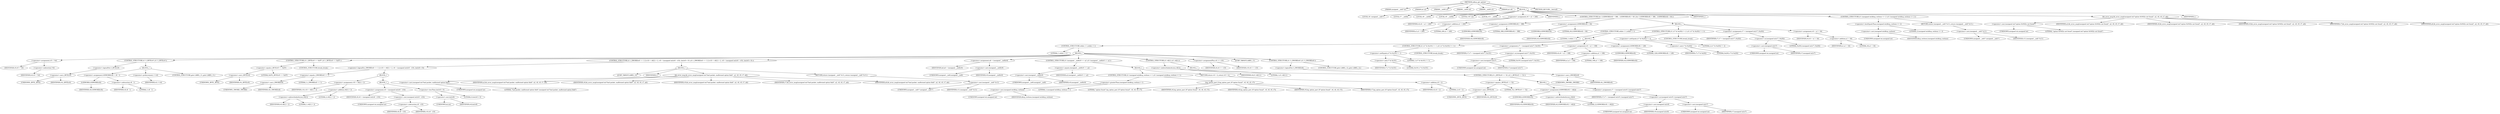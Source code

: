 digraph udhcp_get_option {  
"1000107" [label = "(METHOD,udhcp_get_option)" ]
"1000108" [label = "(PARAM,unsigned __int8 *a1)" ]
"1000109" [label = "(PARAM,int a2)" ]
"1000110" [label = "(PARAM,__int64 a3)" ]
"1000111" [label = "(PARAM,__int64 a4)" ]
"1000112" [label = "(PARAM,__int64 a5)" ]
"1000113" [label = "(PARAM,int a6)" ]
"1000114" [label = "(BLOCK,,)" ]
"1000115" [label = "(LOCAL,v6: unsigned __int8 *)" ]
"1000116" [label = "(LOCAL,v7: __int64)" ]
"1000117" [label = "(LOCAL,v8: __int64)" ]
"1000118" [label = "(LOCAL,v9: __int64)" ]
"1000119" [label = "(LOCAL,v10: int)" ]
"1000120" [label = "(LOCAL,v11: __int64)" ]
"1000121" [label = "(<operator>.assignment,v6 = a1 + 240)" ]
"1000122" [label = "(IDENTIFIER,v6,v6 = a1 + 240)" ]
"1000123" [label = "(<operator>.addition,a1 + 240)" ]
"1000124" [label = "(IDENTIFIER,a1,a1 + 240)" ]
"1000125" [label = "(LITERAL,240,a1 + 240)" ]
"1000126" [label = "(IDENTIFIER,L,)" ]
"1000127" [label = "(CONTROL_STRUCTURE,for ( LODWORD(v8) = 388; ; LODWORD(v8) = 64 ),for ( LODWORD(v8) = 388; ; LODWORD(v8) = 64 ))" ]
"1000128" [label = "(<operator>.assignment,LODWORD(v8) = 388)" ]
"1000129" [label = "(LODWORD,LODWORD(v8))" ]
"1000130" [label = "(IDENTIFIER,v8,LODWORD(v8))" ]
"1000131" [label = "(LITERAL,388,LODWORD(v8) = 388)" ]
"1000132" [label = "(<operator>.assignment,LODWORD(v8) = 64)" ]
"1000133" [label = "(LODWORD,LODWORD(v8))" ]
"1000134" [label = "(IDENTIFIER,v8,LODWORD(v8))" ]
"1000135" [label = "(LITERAL,64,LODWORD(v8) = 64)" ]
"1000136" [label = "(BLOCK,,)" ]
"1000137" [label = "(CONTROL_STRUCTURE,while ( 1 ),while ( 1 ))" ]
"1000138" [label = "(LITERAL,1,while ( 1 ))" ]
"1000139" [label = "(BLOCK,,)" ]
"1000140" [label = "(CONTROL_STRUCTURE,while ( 1 ),while ( 1 ))" ]
"1000141" [label = "(LITERAL,1,while ( 1 ))" ]
"1000142" [label = "(BLOCK,,)" ]
"1000143" [label = "(<operator>.assignment,v9 = *v6)" ]
"1000144" [label = "(IDENTIFIER,v9,v9 = *v6)" ]
"1000145" [label = "(<operator>.indirection,*v6)" ]
"1000146" [label = "(IDENTIFIER,v6,v9 = *v6)" ]
"1000147" [label = "(CONTROL_STRUCTURE,if ( !(_BYTE)v9 ),if ( !(_BYTE)v9 ))" ]
"1000148" [label = "(<operator>.logicalNot,!(_BYTE)v9)" ]
"1000149" [label = "(<operator>.cast,(_BYTE)v9)" ]
"1000150" [label = "(UNKNOWN,_BYTE,_BYTE)" ]
"1000151" [label = "(IDENTIFIER,v9,(_BYTE)v9)" ]
"1000152" [label = "(BLOCK,,)" ]
"1000153" [label = "(<operator>.assignment,LODWORD(v8) = v8 - 1)" ]
"1000154" [label = "(LODWORD,LODWORD(v8))" ]
"1000155" [label = "(IDENTIFIER,v8,LODWORD(v8))" ]
"1000156" [label = "(<operator>.subtraction,v8 - 1)" ]
"1000157" [label = "(IDENTIFIER,v8,v8 - 1)" ]
"1000158" [label = "(LITERAL,1,v8 - 1)" ]
"1000159" [label = "(<operator>.preIncrement,++v6)" ]
"1000160" [label = "(IDENTIFIER,v6,++v6)" ]
"1000161" [label = "(CONTROL_STRUCTURE,goto LABEL_11;,goto LABEL_11;)" ]
"1000162" [label = "(CONTROL_STRUCTURE,if ( (_BYTE)v9 == 0xFF ),if ( (_BYTE)v9 == 0xFF ))" ]
"1000163" [label = "(<operator>.equals,(_BYTE)v9 == 0xFF)" ]
"1000164" [label = "(<operator>.cast,(_BYTE)v9)" ]
"1000165" [label = "(UNKNOWN,_BYTE,_BYTE)" ]
"1000166" [label = "(IDENTIFIER,v9,(_BYTE)v9)" ]
"1000167" [label = "(LITERAL,0xFF,(_BYTE)v9 == 0xFF)" ]
"1000168" [label = "(CONTROL_STRUCTURE,break;,break;)" ]
"1000169" [label = "(CONTROL_STRUCTURE,if ( (_DWORD)v8 == 1 || (v10 = v6[1] + 2, v8 = (unsigned int)(v8 - v10), (int)v8 < 0) ),if ( (_DWORD)v8 == 1 || (v10 = v6[1] + 2, v8 = (unsigned int)(v8 - v10), (int)v8 < 0) ))" ]
"1000170" [label = "(<operator>.logicalOr,(_DWORD)v8 == 1 || (v10 = v6[1] + 2, v8 = (unsigned int)(v8 - v10), (int)v8 < 0))" ]
"1000171" [label = "(<operator>.equals,(_DWORD)v8 == 1)" ]
"1000172" [label = "(<operator>.cast,(_DWORD)v8)" ]
"1000173" [label = "(UNKNOWN,_DWORD,_DWORD)" ]
"1000174" [label = "(IDENTIFIER,v8,(_DWORD)v8)" ]
"1000175" [label = "(LITERAL,1,(_DWORD)v8 == 1)" ]
"1000176" [label = "(BLOCK,,)" ]
"1000177" [label = "(<operator>.assignment,v10 = v6[1] + 2)" ]
"1000178" [label = "(IDENTIFIER,v10,v10 = v6[1] + 2)" ]
"1000179" [label = "(<operator>.addition,v6[1] + 2)" ]
"1000180" [label = "(<operator>.indirectIndexAccess,v6[1])" ]
"1000181" [label = "(IDENTIFIER,v6,v6[1] + 2)" ]
"1000182" [label = "(LITERAL,1,v6[1] + 2)" ]
"1000183" [label = "(LITERAL,2,v6[1] + 2)" ]
"1000184" [label = "(BLOCK,,)" ]
"1000185" [label = "(<operator>.assignment,v8 = (unsigned int)(v8 - v10))" ]
"1000186" [label = "(IDENTIFIER,v8,v8 = (unsigned int)(v8 - v10))" ]
"1000187" [label = "(<operator>.cast,(unsigned int)(v8 - v10))" ]
"1000188" [label = "(UNKNOWN,unsigned int,unsigned int)" ]
"1000189" [label = "(<operator>.subtraction,v8 - v10)" ]
"1000190" [label = "(IDENTIFIER,v8,v8 - v10)" ]
"1000191" [label = "(IDENTIFIER,v10,v8 - v10)" ]
"1000192" [label = "(<operator>.lessThan,(int)v8 < 0)" ]
"1000193" [label = "(<operator>.cast,(int)v8)" ]
"1000194" [label = "(UNKNOWN,int,int)" ]
"1000195" [label = "(IDENTIFIER,v8,(int)v8)" ]
"1000196" [label = "(LITERAL,0,(int)v8 < 0)" ]
"1000197" [label = "(BLOCK,,)" ]
"1000198" [label = "(JUMP_TARGET,LABEL_12)" ]
"1000199" [label = "(IDENTIFIER,L,)" ]
"1000200" [label = "(bb_error_msg,bb_error_msg((unsigned int)\"bad packet, malformed option field\", a2, v8, v9, v7, a6))" ]
"1000201" [label = "(<operator>.cast,(unsigned int)\"bad packet, malformed option field\")" ]
"1000202" [label = "(UNKNOWN,unsigned int,unsigned int)" ]
"1000203" [label = "(LITERAL,\"bad packet, malformed option field\",(unsigned int)\"bad packet, malformed option field\")" ]
"1000204" [label = "(IDENTIFIER,a2,bb_error_msg((unsigned int)\"bad packet, malformed option field\", a2, v8, v9, v7, a6))" ]
"1000205" [label = "(IDENTIFIER,v8,bb_error_msg((unsigned int)\"bad packet, malformed option field\", a2, v8, v9, v7, a6))" ]
"1000206" [label = "(IDENTIFIER,v9,bb_error_msg((unsigned int)\"bad packet, malformed option field\", a2, v8, v9, v7, a6))" ]
"1000207" [label = "(IDENTIFIER,v7,bb_error_msg((unsigned int)\"bad packet, malformed option field\", a2, v8, v9, v7, a6))" ]
"1000208" [label = "(IDENTIFIER,a6,bb_error_msg((unsigned int)\"bad packet, malformed option field\", a2, v8, v9, v7, a6))" ]
"1000209" [label = "(RETURN,return (unsigned __int8 *)v11;,return (unsigned __int8 *)v11;)" ]
"1000210" [label = "(<operator>.cast,(unsigned __int8 *)v11)" ]
"1000211" [label = "(UNKNOWN,unsigned __int8 *,unsigned __int8 *)" ]
"1000212" [label = "(IDENTIFIER,v11,(unsigned __int8 *)v11)" ]
"1000213" [label = "(<operator>.assignment,a6 = (unsigned __int8)v9)" ]
"1000214" [label = "(IDENTIFIER,a6,a6 = (unsigned __int8)v9)" ]
"1000215" [label = "(<operator>.cast,(unsigned __int8)v9)" ]
"1000216" [label = "(UNKNOWN,unsigned __int8,unsigned __int8)" ]
"1000217" [label = "(IDENTIFIER,v9,(unsigned __int8)v9)" ]
"1000218" [label = "(CONTROL_STRUCTURE,if ( (unsigned __int8)v9 == a2 ),if ( (unsigned __int8)v9 == a2 ))" ]
"1000219" [label = "(<operator>.equals,(unsigned __int8)v9 == a2)" ]
"1000220" [label = "(<operator>.cast,(unsigned __int8)v9)" ]
"1000221" [label = "(UNKNOWN,unsigned __int8,unsigned __int8)" ]
"1000222" [label = "(IDENTIFIER,v9,(unsigned __int8)v9)" ]
"1000223" [label = "(IDENTIFIER,a2,(unsigned __int8)v9 == a2)" ]
"1000224" [label = "(BLOCK,,)" ]
"1000225" [label = "(CONTROL_STRUCTURE,if ( (unsigned int)dhcp_verbose > 1 ),if ( (unsigned int)dhcp_verbose > 1 ))" ]
"1000226" [label = "(<operator>.greaterThan,(unsigned int)dhcp_verbose > 1)" ]
"1000227" [label = "(<operator>.cast,(unsigned int)dhcp_verbose)" ]
"1000228" [label = "(UNKNOWN,unsigned int,unsigned int)" ]
"1000229" [label = "(IDENTIFIER,dhcp_verbose,(unsigned int)dhcp_verbose)" ]
"1000230" [label = "(LITERAL,1,(unsigned int)dhcp_verbose > 1)" ]
"1000231" [label = "(log_option_part_0,log_option_part_0(\"option found\", v6, v8, v9, v7))" ]
"1000232" [label = "(LITERAL,\"option found\",log_option_part_0(\"option found\", v6, v8, v9, v7))" ]
"1000233" [label = "(IDENTIFIER,v6,log_option_part_0(\"option found\", v6, v8, v9, v7))" ]
"1000234" [label = "(IDENTIFIER,v8,log_option_part_0(\"option found\", v6, v8, v9, v7))" ]
"1000235" [label = "(IDENTIFIER,v9,log_option_part_0(\"option found\", v6, v8, v9, v7))" ]
"1000236" [label = "(IDENTIFIER,v7,log_option_part_0(\"option found\", v6, v8, v9, v7))" ]
"1000237" [label = "(RETURN,return v6 + 2;,return v6 + 2;)" ]
"1000238" [label = "(<operator>.addition,v6 + 2)" ]
"1000239" [label = "(IDENTIFIER,v6,v6 + 2)" ]
"1000240" [label = "(LITERAL,2,v6 + 2)" ]
"1000241" [label = "(CONTROL_STRUCTURE,if ( v6[1] ),if ( v6[1] ))" ]
"1000242" [label = "(<operator>.indirectIndexAccess,v6[1])" ]
"1000243" [label = "(IDENTIFIER,v6,if ( v6[1] ))" ]
"1000244" [label = "(LITERAL,1,if ( v6[1] ))" ]
"1000245" [label = "(BLOCK,,)" ]
"1000246" [label = "(CONTROL_STRUCTURE,if ( (_BYTE)v9 == 52 ),if ( (_BYTE)v9 == 52 ))" ]
"1000247" [label = "(<operator>.equals,(_BYTE)v9 == 52)" ]
"1000248" [label = "(<operator>.cast,(_BYTE)v9)" ]
"1000249" [label = "(UNKNOWN,_BYTE,_BYTE)" ]
"1000250" [label = "(IDENTIFIER,v9,(_BYTE)v9)" ]
"1000251" [label = "(LITERAL,52,(_BYTE)v9 == 52)" ]
"1000252" [label = "(BLOCK,,)" ]
"1000253" [label = "(<operator>.assignment,LODWORD(v9) = v6[2])" ]
"1000254" [label = "(LODWORD,LODWORD(v9))" ]
"1000255" [label = "(IDENTIFIER,v9,LODWORD(v9))" ]
"1000256" [label = "(<operator>.indirectIndexAccess,v6[2])" ]
"1000257" [label = "(IDENTIFIER,v6,LODWORD(v9) = v6[2])" ]
"1000258" [label = "(LITERAL,2,LODWORD(v9) = v6[2])" ]
"1000259" [label = "(<operator>.assignment,v7 = (unsigned int)v9 | (unsigned int)v7)" ]
"1000260" [label = "(IDENTIFIER,v7,v7 = (unsigned int)v9 | (unsigned int)v7)" ]
"1000261" [label = "(<operator>.or,(unsigned int)v9 | (unsigned int)v7)" ]
"1000262" [label = "(<operator>.cast,(unsigned int)v9)" ]
"1000263" [label = "(UNKNOWN,unsigned int,unsigned int)" ]
"1000264" [label = "(IDENTIFIER,v9,(unsigned int)v9)" ]
"1000265" [label = "(<operator>.cast,(unsigned int)v7)" ]
"1000266" [label = "(UNKNOWN,unsigned int,unsigned int)" ]
"1000267" [label = "(IDENTIFIER,v7,(unsigned int)v7)" ]
"1000268" [label = "(<operator>.assignmentPlus,v6 += v10)" ]
"1000269" [label = "(IDENTIFIER,v6,v6 += v10)" ]
"1000270" [label = "(IDENTIFIER,v10,v6 += v10)" ]
"1000271" [label = "(JUMP_TARGET,LABEL_11)" ]
"1000272" [label = "(CONTROL_STRUCTURE,if ( !(_DWORD)v8 ),if ( !(_DWORD)v8 ))" ]
"1000273" [label = "(<operator>.logicalNot,!(_DWORD)v8)" ]
"1000274" [label = "(<operator>.cast,(_DWORD)v8)" ]
"1000275" [label = "(UNKNOWN,_DWORD,_DWORD)" ]
"1000276" [label = "(IDENTIFIER,v8,(_DWORD)v8)" ]
"1000277" [label = "(CONTROL_STRUCTURE,goto LABEL_12;,goto LABEL_12;)" ]
"1000278" [label = "(CONTROL_STRUCTURE,if ( (v7 & 0x101) != 1 ),if ( (v7 & 0x101) != 1 ))" ]
"1000279" [label = "(<operator>.notEquals,(v7 & 0x101) != 1)" ]
"1000280" [label = "(<operator>.and,v7 & 0x101)" ]
"1000281" [label = "(IDENTIFIER,v7,v7 & 0x101)" ]
"1000282" [label = "(LITERAL,0x101,v7 & 0x101)" ]
"1000283" [label = "(LITERAL,1,(v7 & 0x101) != 1)" ]
"1000284" [label = "(CONTROL_STRUCTURE,break;,break;)" ]
"1000285" [label = "(<operator>.assignment,v7 = (unsigned int)v7 | 0x101)" ]
"1000286" [label = "(IDENTIFIER,v7,v7 = (unsigned int)v7 | 0x101)" ]
"1000287" [label = "(<operator>.or,(unsigned int)v7 | 0x101)" ]
"1000288" [label = "(<operator>.cast,(unsigned int)v7)" ]
"1000289" [label = "(UNKNOWN,unsigned int,unsigned int)" ]
"1000290" [label = "(IDENTIFIER,v7,(unsigned int)v7)" ]
"1000291" [label = "(LITERAL,0x101,(unsigned int)v7 | 0x101)" ]
"1000292" [label = "(<operator>.assignment,v6 = a1 + 108)" ]
"1000293" [label = "(IDENTIFIER,v6,v6 = a1 + 108)" ]
"1000294" [label = "(<operator>.addition,a1 + 108)" ]
"1000295" [label = "(IDENTIFIER,a1,a1 + 108)" ]
"1000296" [label = "(LITERAL,108,a1 + 108)" ]
"1000297" [label = "(<operator>.assignment,LODWORD(v8) = 128)" ]
"1000298" [label = "(LODWORD,LODWORD(v8))" ]
"1000299" [label = "(IDENTIFIER,v8,LODWORD(v8))" ]
"1000300" [label = "(LITERAL,128,LODWORD(v8) = 128)" ]
"1000301" [label = "(CONTROL_STRUCTURE,if ( (v7 & 0x202) != 2 ),if ( (v7 & 0x202) != 2 ))" ]
"1000302" [label = "(<operator>.notEquals,(v7 & 0x202) != 2)" ]
"1000303" [label = "(<operator>.and,v7 & 0x202)" ]
"1000304" [label = "(IDENTIFIER,v7,v7 & 0x202)" ]
"1000305" [label = "(LITERAL,0x202,v7 & 0x202)" ]
"1000306" [label = "(LITERAL,2,(v7 & 0x202) != 2)" ]
"1000307" [label = "(CONTROL_STRUCTURE,break;,break;)" ]
"1000308" [label = "(<operator>.assignment,v7 = (unsigned int)v7 | 0x202)" ]
"1000309" [label = "(IDENTIFIER,v7,v7 = (unsigned int)v7 | 0x202)" ]
"1000310" [label = "(<operator>.or,(unsigned int)v7 | 0x202)" ]
"1000311" [label = "(<operator>.cast,(unsigned int)v7)" ]
"1000312" [label = "(UNKNOWN,unsigned int,unsigned int)" ]
"1000313" [label = "(IDENTIFIER,v7,(unsigned int)v7)" ]
"1000314" [label = "(LITERAL,0x202,(unsigned int)v7 | 0x202)" ]
"1000315" [label = "(<operator>.assignment,v6 = a1 + 44)" ]
"1000316" [label = "(IDENTIFIER,v6,v6 = a1 + 44)" ]
"1000317" [label = "(<operator>.addition,a1 + 44)" ]
"1000318" [label = "(IDENTIFIER,a1,a1 + 44)" ]
"1000319" [label = "(LITERAL,44,a1 + 44)" ]
"1000320" [label = "(IDENTIFIER,L,)" ]
"1000321" [label = "(CONTROL_STRUCTURE,if ( (unsigned int)dhcp_verbose <= 2 ),if ( (unsigned int)dhcp_verbose <= 2 ))" ]
"1000322" [label = "(<operator>.lessEqualsThan,(unsigned int)dhcp_verbose <= 2)" ]
"1000323" [label = "(<operator>.cast,(unsigned int)dhcp_verbose)" ]
"1000324" [label = "(UNKNOWN,unsigned int,unsigned int)" ]
"1000325" [label = "(IDENTIFIER,dhcp_verbose,(unsigned int)dhcp_verbose)" ]
"1000326" [label = "(LITERAL,2,(unsigned int)dhcp_verbose <= 2)" ]
"1000327" [label = "(RETURN,return (unsigned __int8 *)v11;,return (unsigned __int8 *)v11;)" ]
"1000328" [label = "(<operator>.cast,(unsigned __int8 *)v11)" ]
"1000329" [label = "(UNKNOWN,unsigned __int8 *,unsigned __int8 *)" ]
"1000330" [label = "(IDENTIFIER,v11,(unsigned __int8 *)v11)" ]
"1000331" [label = "(bb_error_msg,bb_error_msg((unsigned int)\"option 0x%02x not found\", a2, v8, v9, v7, a6))" ]
"1000332" [label = "(<operator>.cast,(unsigned int)\"option 0x%02x not found\")" ]
"1000333" [label = "(UNKNOWN,unsigned int,unsigned int)" ]
"1000334" [label = "(LITERAL,\"option 0x%02x not found\",(unsigned int)\"option 0x%02x not found\")" ]
"1000335" [label = "(IDENTIFIER,a2,bb_error_msg((unsigned int)\"option 0x%02x not found\", a2, v8, v9, v7, a6))" ]
"1000336" [label = "(IDENTIFIER,v8,bb_error_msg((unsigned int)\"option 0x%02x not found\", a2, v8, v9, v7, a6))" ]
"1000337" [label = "(IDENTIFIER,v9,bb_error_msg((unsigned int)\"option 0x%02x not found\", a2, v8, v9, v7, a6))" ]
"1000338" [label = "(IDENTIFIER,v7,bb_error_msg((unsigned int)\"option 0x%02x not found\", a2, v8, v9, v7, a6))" ]
"1000339" [label = "(IDENTIFIER,a6,bb_error_msg((unsigned int)\"option 0x%02x not found\", a2, v8, v9, v7, a6))" ]
"1000340" [label = "(IDENTIFIER,L,)" ]
"1000341" [label = "(METHOD_RETURN,__fastcall)" ]
  "1000107" -> "1000108" 
  "1000107" -> "1000109" 
  "1000107" -> "1000110" 
  "1000107" -> "1000111" 
  "1000107" -> "1000112" 
  "1000107" -> "1000113" 
  "1000107" -> "1000114" 
  "1000107" -> "1000341" 
  "1000114" -> "1000115" 
  "1000114" -> "1000116" 
  "1000114" -> "1000117" 
  "1000114" -> "1000118" 
  "1000114" -> "1000119" 
  "1000114" -> "1000120" 
  "1000114" -> "1000121" 
  "1000114" -> "1000126" 
  "1000114" -> "1000127" 
  "1000114" -> "1000320" 
  "1000114" -> "1000321" 
  "1000114" -> "1000331" 
  "1000114" -> "1000340" 
  "1000121" -> "1000122" 
  "1000121" -> "1000123" 
  "1000123" -> "1000124" 
  "1000123" -> "1000125" 
  "1000127" -> "1000128" 
  "1000127" -> "1000132" 
  "1000127" -> "1000136" 
  "1000128" -> "1000129" 
  "1000128" -> "1000131" 
  "1000129" -> "1000130" 
  "1000132" -> "1000133" 
  "1000132" -> "1000135" 
  "1000133" -> "1000134" 
  "1000136" -> "1000137" 
  "1000136" -> "1000301" 
  "1000136" -> "1000308" 
  "1000136" -> "1000315" 
  "1000137" -> "1000138" 
  "1000137" -> "1000139" 
  "1000139" -> "1000140" 
  "1000139" -> "1000278" 
  "1000139" -> "1000285" 
  "1000139" -> "1000292" 
  "1000139" -> "1000297" 
  "1000140" -> "1000141" 
  "1000140" -> "1000142" 
  "1000142" -> "1000143" 
  "1000142" -> "1000147" 
  "1000142" -> "1000162" 
  "1000142" -> "1000169" 
  "1000142" -> "1000213" 
  "1000142" -> "1000218" 
  "1000142" -> "1000241" 
  "1000142" -> "1000268" 
  "1000142" -> "1000271" 
  "1000142" -> "1000272" 
  "1000143" -> "1000144" 
  "1000143" -> "1000145" 
  "1000145" -> "1000146" 
  "1000147" -> "1000148" 
  "1000147" -> "1000152" 
  "1000148" -> "1000149" 
  "1000149" -> "1000150" 
  "1000149" -> "1000151" 
  "1000152" -> "1000153" 
  "1000152" -> "1000159" 
  "1000152" -> "1000161" 
  "1000153" -> "1000154" 
  "1000153" -> "1000156" 
  "1000154" -> "1000155" 
  "1000156" -> "1000157" 
  "1000156" -> "1000158" 
  "1000159" -> "1000160" 
  "1000162" -> "1000163" 
  "1000162" -> "1000168" 
  "1000163" -> "1000164" 
  "1000163" -> "1000167" 
  "1000164" -> "1000165" 
  "1000164" -> "1000166" 
  "1000169" -> "1000170" 
  "1000169" -> "1000197" 
  "1000170" -> "1000171" 
  "1000170" -> "1000176" 
  "1000171" -> "1000172" 
  "1000171" -> "1000175" 
  "1000172" -> "1000173" 
  "1000172" -> "1000174" 
  "1000176" -> "1000177" 
  "1000176" -> "1000184" 
  "1000177" -> "1000178" 
  "1000177" -> "1000179" 
  "1000179" -> "1000180" 
  "1000179" -> "1000183" 
  "1000180" -> "1000181" 
  "1000180" -> "1000182" 
  "1000184" -> "1000185" 
  "1000184" -> "1000192" 
  "1000185" -> "1000186" 
  "1000185" -> "1000187" 
  "1000187" -> "1000188" 
  "1000187" -> "1000189" 
  "1000189" -> "1000190" 
  "1000189" -> "1000191" 
  "1000192" -> "1000193" 
  "1000192" -> "1000196" 
  "1000193" -> "1000194" 
  "1000193" -> "1000195" 
  "1000197" -> "1000198" 
  "1000197" -> "1000199" 
  "1000197" -> "1000200" 
  "1000197" -> "1000209" 
  "1000200" -> "1000201" 
  "1000200" -> "1000204" 
  "1000200" -> "1000205" 
  "1000200" -> "1000206" 
  "1000200" -> "1000207" 
  "1000200" -> "1000208" 
  "1000201" -> "1000202" 
  "1000201" -> "1000203" 
  "1000209" -> "1000210" 
  "1000210" -> "1000211" 
  "1000210" -> "1000212" 
  "1000213" -> "1000214" 
  "1000213" -> "1000215" 
  "1000215" -> "1000216" 
  "1000215" -> "1000217" 
  "1000218" -> "1000219" 
  "1000218" -> "1000224" 
  "1000219" -> "1000220" 
  "1000219" -> "1000223" 
  "1000220" -> "1000221" 
  "1000220" -> "1000222" 
  "1000224" -> "1000225" 
  "1000224" -> "1000237" 
  "1000225" -> "1000226" 
  "1000225" -> "1000231" 
  "1000226" -> "1000227" 
  "1000226" -> "1000230" 
  "1000227" -> "1000228" 
  "1000227" -> "1000229" 
  "1000231" -> "1000232" 
  "1000231" -> "1000233" 
  "1000231" -> "1000234" 
  "1000231" -> "1000235" 
  "1000231" -> "1000236" 
  "1000237" -> "1000238" 
  "1000238" -> "1000239" 
  "1000238" -> "1000240" 
  "1000241" -> "1000242" 
  "1000241" -> "1000245" 
  "1000242" -> "1000243" 
  "1000242" -> "1000244" 
  "1000245" -> "1000246" 
  "1000246" -> "1000247" 
  "1000246" -> "1000252" 
  "1000247" -> "1000248" 
  "1000247" -> "1000251" 
  "1000248" -> "1000249" 
  "1000248" -> "1000250" 
  "1000252" -> "1000253" 
  "1000252" -> "1000259" 
  "1000253" -> "1000254" 
  "1000253" -> "1000256" 
  "1000254" -> "1000255" 
  "1000256" -> "1000257" 
  "1000256" -> "1000258" 
  "1000259" -> "1000260" 
  "1000259" -> "1000261" 
  "1000261" -> "1000262" 
  "1000261" -> "1000265" 
  "1000262" -> "1000263" 
  "1000262" -> "1000264" 
  "1000265" -> "1000266" 
  "1000265" -> "1000267" 
  "1000268" -> "1000269" 
  "1000268" -> "1000270" 
  "1000272" -> "1000273" 
  "1000272" -> "1000277" 
  "1000273" -> "1000274" 
  "1000274" -> "1000275" 
  "1000274" -> "1000276" 
  "1000278" -> "1000279" 
  "1000278" -> "1000284" 
  "1000279" -> "1000280" 
  "1000279" -> "1000283" 
  "1000280" -> "1000281" 
  "1000280" -> "1000282" 
  "1000285" -> "1000286" 
  "1000285" -> "1000287" 
  "1000287" -> "1000288" 
  "1000287" -> "1000291" 
  "1000288" -> "1000289" 
  "1000288" -> "1000290" 
  "1000292" -> "1000293" 
  "1000292" -> "1000294" 
  "1000294" -> "1000295" 
  "1000294" -> "1000296" 
  "1000297" -> "1000298" 
  "1000297" -> "1000300" 
  "1000298" -> "1000299" 
  "1000301" -> "1000302" 
  "1000301" -> "1000307" 
  "1000302" -> "1000303" 
  "1000302" -> "1000306" 
  "1000303" -> "1000304" 
  "1000303" -> "1000305" 
  "1000308" -> "1000309" 
  "1000308" -> "1000310" 
  "1000310" -> "1000311" 
  "1000310" -> "1000314" 
  "1000311" -> "1000312" 
  "1000311" -> "1000313" 
  "1000315" -> "1000316" 
  "1000315" -> "1000317" 
  "1000317" -> "1000318" 
  "1000317" -> "1000319" 
  "1000321" -> "1000322" 
  "1000321" -> "1000327" 
  "1000322" -> "1000323" 
  "1000322" -> "1000326" 
  "1000323" -> "1000324" 
  "1000323" -> "1000325" 
  "1000327" -> "1000328" 
  "1000328" -> "1000329" 
  "1000328" -> "1000330" 
  "1000331" -> "1000332" 
  "1000331" -> "1000335" 
  "1000331" -> "1000336" 
  "1000331" -> "1000337" 
  "1000331" -> "1000338" 
  "1000331" -> "1000339" 
  "1000332" -> "1000333" 
  "1000332" -> "1000334" 
}
